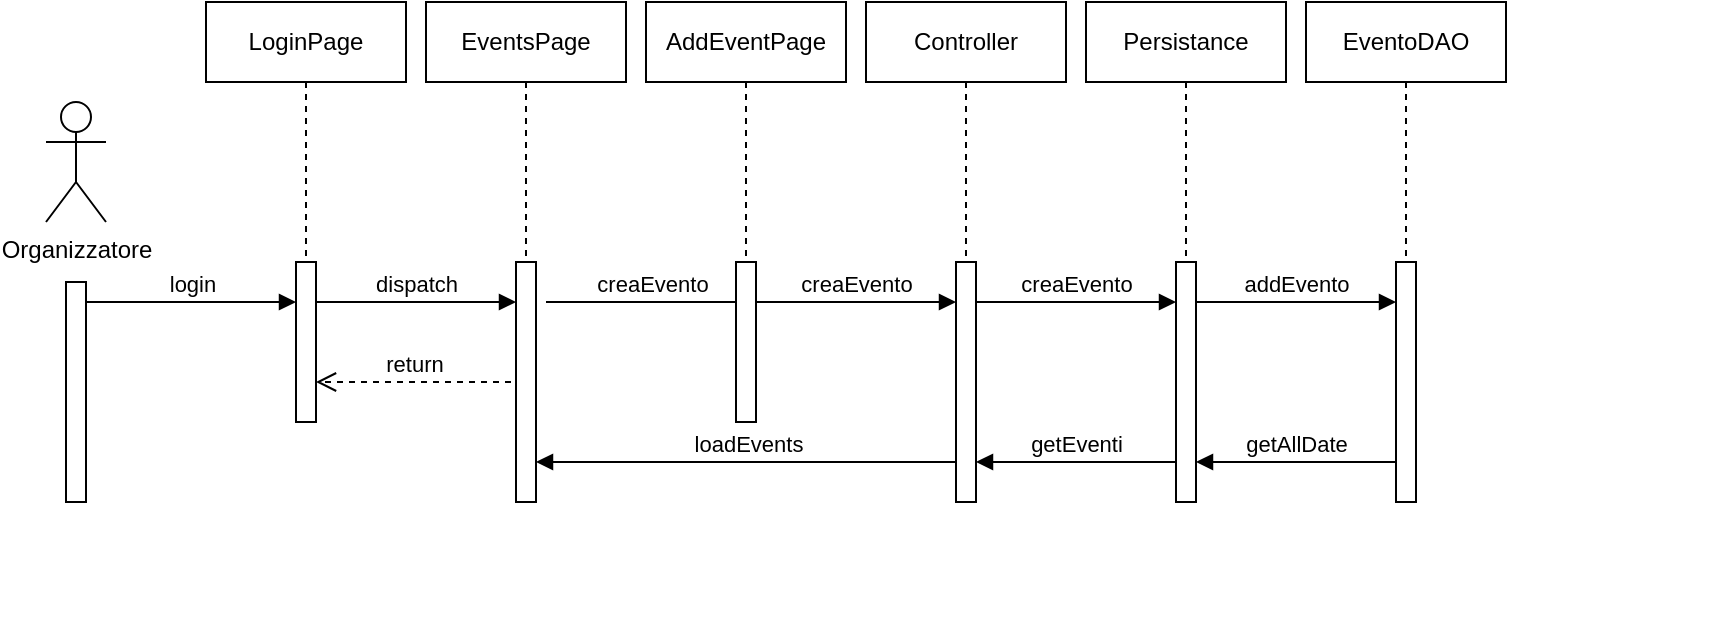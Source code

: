 <mxfile version="26.0.16">
  <diagram name="Page-1" id="_WNdZLd5jNZG4z9xJk0x">
    <mxGraphModel dx="1674" dy="836" grid="1" gridSize="10" guides="1" tooltips="1" connect="1" arrows="1" fold="1" page="1" pageScale="1" pageWidth="1169" pageHeight="827" math="0" shadow="0">
      <root>
        <mxCell id="0" />
        <mxCell id="1" parent="0" />
        <mxCell id="-OenLeJC5BA-6mcwm2Jt-36" value="" style="group" parent="1" vertex="1" connectable="0">
          <mxGeometry x="40" y="40" width="840" height="320" as="geometry" />
        </mxCell>
        <mxCell id="-OenLeJC5BA-6mcwm2Jt-2" value="Organizzatore&lt;div&gt;&lt;br&gt;&lt;/div&gt;" style="shape=umlActor;verticalLabelPosition=bottom;verticalAlign=top;html=1;" parent="-OenLeJC5BA-6mcwm2Jt-36" vertex="1">
          <mxGeometry y="50" width="30" height="60" as="geometry" />
        </mxCell>
        <mxCell id="-OenLeJC5BA-6mcwm2Jt-3" value="" style="html=1;points=[[0,0,0,0,5],[0,1,0,0,-5],[1,0,0,0,5],[1,1,0,0,-5]];perimeter=orthogonalPerimeter;outlineConnect=0;targetShapes=umlLifeline;portConstraint=eastwest;newEdgeStyle={&quot;curved&quot;:0,&quot;rounded&quot;:0};" parent="-OenLeJC5BA-6mcwm2Jt-36" vertex="1">
          <mxGeometry x="10" y="140" width="10" height="110" as="geometry" />
        </mxCell>
        <mxCell id="-OenLeJC5BA-6mcwm2Jt-4" value="login" style="html=1;verticalAlign=bottom;endArrow=block;edgeStyle=elbowEdgeStyle;elbow=vertical;curved=0;rounded=0;" parent="-OenLeJC5BA-6mcwm2Jt-36" edge="1">
          <mxGeometry x="-0.003" relative="1" as="geometry">
            <mxPoint x="20" y="150" as="sourcePoint" />
            <Array as="points">
              <mxPoint x="105" y="150" />
            </Array>
            <mxPoint x="125" y="150" as="targetPoint" />
            <mxPoint as="offset" />
          </mxGeometry>
        </mxCell>
        <mxCell id="-OenLeJC5BA-6mcwm2Jt-5" value="" style="group" parent="-OenLeJC5BA-6mcwm2Jt-36" vertex="1" connectable="0">
          <mxGeometry x="80" width="100" height="210" as="geometry" />
        </mxCell>
        <mxCell id="-OenLeJC5BA-6mcwm2Jt-6" value="LoginPage" style="shape=umlLifeline;perimeter=lifelinePerimeter;whiteSpace=wrap;html=1;container=0;dropTarget=0;collapsible=0;recursiveResize=0;outlineConnect=0;portConstraint=eastwest;newEdgeStyle={&quot;edgeStyle&quot;:&quot;elbowEdgeStyle&quot;,&quot;elbow&quot;:&quot;vertical&quot;,&quot;curved&quot;:0,&quot;rounded&quot;:0};" parent="-OenLeJC5BA-6mcwm2Jt-5" vertex="1">
          <mxGeometry width="100" height="210" as="geometry" />
        </mxCell>
        <mxCell id="-OenLeJC5BA-6mcwm2Jt-7" value="" style="html=1;points=[[0,0,0,0,5],[0,1,0,0,-5],[1,0,0,0,5],[1,1,0,0,-5]];perimeter=orthogonalPerimeter;outlineConnect=0;targetShapes=umlLifeline;portConstraint=eastwest;newEdgeStyle={&quot;curved&quot;:0,&quot;rounded&quot;:0};" parent="-OenLeJC5BA-6mcwm2Jt-5" vertex="1">
          <mxGeometry x="45" y="130" width="10" height="80" as="geometry" />
        </mxCell>
        <mxCell id="-OenLeJC5BA-6mcwm2Jt-8" value="return" style="html=1;verticalAlign=bottom;endArrow=open;dashed=1;endSize=8;curved=0;rounded=0;entryX=1.5;entryY=0.625;entryDx=0;entryDy=0;entryPerimeter=0;" parent="-OenLeJC5BA-6mcwm2Jt-5" edge="1">
          <mxGeometry relative="1" as="geometry">
            <mxPoint x="152.5" y="190" as="sourcePoint" />
            <mxPoint x="55" y="190" as="targetPoint" />
          </mxGeometry>
        </mxCell>
        <mxCell id="-OenLeJC5BA-6mcwm2Jt-9" value="dispatch" style="html=1;verticalAlign=bottom;endArrow=block;edgeStyle=elbowEdgeStyle;elbow=vertical;curved=0;rounded=0;" parent="-OenLeJC5BA-6mcwm2Jt-36" source="-OenLeJC5BA-6mcwm2Jt-7" target="-OenLeJC5BA-6mcwm2Jt-12" edge="1">
          <mxGeometry relative="1" as="geometry">
            <mxPoint x="140" y="150" as="sourcePoint" />
            <Array as="points">
              <mxPoint x="190" y="150" />
            </Array>
            <mxPoint x="230" y="150" as="targetPoint" />
          </mxGeometry>
        </mxCell>
        <mxCell id="-OenLeJC5BA-6mcwm2Jt-10" value="" style="group" parent="-OenLeJC5BA-6mcwm2Jt-36" vertex="1" connectable="0">
          <mxGeometry x="190" width="100" height="270" as="geometry" />
        </mxCell>
        <mxCell id="-OenLeJC5BA-6mcwm2Jt-11" value="EventsPage" style="shape=umlLifeline;perimeter=lifelinePerimeter;whiteSpace=wrap;html=1;container=0;dropTarget=0;collapsible=0;recursiveResize=0;outlineConnect=0;portConstraint=eastwest;newEdgeStyle={&quot;edgeStyle&quot;:&quot;elbowEdgeStyle&quot;,&quot;elbow&quot;:&quot;vertical&quot;,&quot;curved&quot;:0,&quot;rounded&quot;:0};" parent="-OenLeJC5BA-6mcwm2Jt-10" vertex="1">
          <mxGeometry width="100" height="210" as="geometry" />
        </mxCell>
        <mxCell id="-OenLeJC5BA-6mcwm2Jt-12" value="" style="html=1;points=[[0,0,0,0,5],[0,1,0,0,-5],[1,0,0,0,5],[1,1,0,0,-5]];perimeter=orthogonalPerimeter;outlineConnect=0;targetShapes=umlLifeline;portConstraint=eastwest;newEdgeStyle={&quot;curved&quot;:0,&quot;rounded&quot;:0};" parent="-OenLeJC5BA-6mcwm2Jt-10" vertex="1">
          <mxGeometry x="45" y="130" width="10" height="120" as="geometry" />
        </mxCell>
        <mxCell id="-OenLeJC5BA-6mcwm2Jt-13" value="creaEvento" style="html=1;verticalAlign=bottom;endArrow=block;edgeStyle=elbowEdgeStyle;elbow=vertical;curved=0;rounded=0;" parent="-OenLeJC5BA-6mcwm2Jt-36" edge="1">
          <mxGeometry x="-0.003" relative="1" as="geometry">
            <mxPoint x="250" y="150" as="sourcePoint" />
            <Array as="points">
              <mxPoint x="335" y="150" />
            </Array>
            <mxPoint x="355" y="150" as="targetPoint" />
            <mxPoint as="offset" />
          </mxGeometry>
        </mxCell>
        <mxCell id="-OenLeJC5BA-6mcwm2Jt-14" value="" style="group" parent="-OenLeJC5BA-6mcwm2Jt-36" vertex="1" connectable="0">
          <mxGeometry x="300" width="100" height="210" as="geometry" />
        </mxCell>
        <mxCell id="-OenLeJC5BA-6mcwm2Jt-15" value="AddEventPage" style="shape=umlLifeline;perimeter=lifelinePerimeter;whiteSpace=wrap;html=1;container=0;dropTarget=0;collapsible=0;recursiveResize=0;outlineConnect=0;portConstraint=eastwest;newEdgeStyle={&quot;edgeStyle&quot;:&quot;elbowEdgeStyle&quot;,&quot;elbow&quot;:&quot;vertical&quot;,&quot;curved&quot;:0,&quot;rounded&quot;:0};" parent="-OenLeJC5BA-6mcwm2Jt-14" vertex="1">
          <mxGeometry width="100" height="210" as="geometry" />
        </mxCell>
        <mxCell id="-OenLeJC5BA-6mcwm2Jt-16" value="" style="html=1;points=[[0,0,0,0,5],[0,1,0,0,-5],[1,0,0,0,5],[1,1,0,0,-5]];perimeter=orthogonalPerimeter;outlineConnect=0;targetShapes=umlLifeline;portConstraint=eastwest;newEdgeStyle={&quot;curved&quot;:0,&quot;rounded&quot;:0};" parent="-OenLeJC5BA-6mcwm2Jt-14" vertex="1">
          <mxGeometry x="45" y="130" width="10" height="80" as="geometry" />
        </mxCell>
        <mxCell id="-OenLeJC5BA-6mcwm2Jt-17" value="creaEvento" style="html=1;verticalAlign=bottom;endArrow=block;edgeStyle=elbowEdgeStyle;elbow=vertical;curved=0;rounded=0;" parent="-OenLeJC5BA-6mcwm2Jt-36" source="-OenLeJC5BA-6mcwm2Jt-16" target="-OenLeJC5BA-6mcwm2Jt-20" edge="1">
          <mxGeometry relative="1" as="geometry">
            <mxPoint x="360" y="150" as="sourcePoint" />
            <Array as="points">
              <mxPoint x="410" y="150" />
            </Array>
            <mxPoint x="450" y="150" as="targetPoint" />
            <mxPoint as="offset" />
          </mxGeometry>
        </mxCell>
        <mxCell id="-OenLeJC5BA-6mcwm2Jt-18" value="" style="group" parent="-OenLeJC5BA-6mcwm2Jt-36" vertex="1" connectable="0">
          <mxGeometry x="410" width="100" height="260" as="geometry" />
        </mxCell>
        <mxCell id="-OenLeJC5BA-6mcwm2Jt-19" value="Controller" style="shape=umlLifeline;perimeter=lifelinePerimeter;whiteSpace=wrap;html=1;container=0;dropTarget=0;collapsible=0;recursiveResize=0;outlineConnect=0;portConstraint=eastwest;newEdgeStyle={&quot;edgeStyle&quot;:&quot;elbowEdgeStyle&quot;,&quot;elbow&quot;:&quot;vertical&quot;,&quot;curved&quot;:0,&quot;rounded&quot;:0};" parent="-OenLeJC5BA-6mcwm2Jt-18" vertex="1">
          <mxGeometry width="100" height="210" as="geometry" />
        </mxCell>
        <mxCell id="-OenLeJC5BA-6mcwm2Jt-20" value="" style="html=1;points=[[0,0,0,0,5],[0,1,0,0,-5],[1,0,0,0,5],[1,1,0,0,-5]];perimeter=orthogonalPerimeter;outlineConnect=0;targetShapes=umlLifeline;portConstraint=eastwest;newEdgeStyle={&quot;curved&quot;:0,&quot;rounded&quot;:0};" parent="-OenLeJC5BA-6mcwm2Jt-18" vertex="1">
          <mxGeometry x="45" y="130" width="10" height="120" as="geometry" />
        </mxCell>
        <mxCell id="-OenLeJC5BA-6mcwm2Jt-25" value="" style="group" parent="-OenLeJC5BA-6mcwm2Jt-36" vertex="1" connectable="0">
          <mxGeometry x="520" width="100" height="280" as="geometry" />
        </mxCell>
        <mxCell id="-OenLeJC5BA-6mcwm2Jt-26" value="Persistance" style="shape=umlLifeline;perimeter=lifelinePerimeter;whiteSpace=wrap;html=1;container=0;dropTarget=0;collapsible=0;recursiveResize=0;outlineConnect=0;portConstraint=eastwest;newEdgeStyle={&quot;edgeStyle&quot;:&quot;elbowEdgeStyle&quot;,&quot;elbow&quot;:&quot;vertical&quot;,&quot;curved&quot;:0,&quot;rounded&quot;:0};" parent="-OenLeJC5BA-6mcwm2Jt-25" vertex="1">
          <mxGeometry width="100" height="210" as="geometry" />
        </mxCell>
        <mxCell id="-OenLeJC5BA-6mcwm2Jt-27" value="" style="html=1;points=[[0,0,0,0,5],[0,1,0,0,-5],[1,0,0,0,5],[1,1,0,0,-5]];perimeter=orthogonalPerimeter;outlineConnect=0;targetShapes=umlLifeline;portConstraint=eastwest;newEdgeStyle={&quot;curved&quot;:0,&quot;rounded&quot;:0};" parent="-OenLeJC5BA-6mcwm2Jt-25" vertex="1">
          <mxGeometry x="45" y="130" width="10" height="120" as="geometry" />
        </mxCell>
        <mxCell id="-OenLeJC5BA-6mcwm2Jt-28" value="creaEvento" style="html=1;verticalAlign=bottom;endArrow=block;edgeStyle=elbowEdgeStyle;elbow=vertical;curved=0;rounded=0;" parent="-OenLeJC5BA-6mcwm2Jt-25" edge="1">
          <mxGeometry relative="1" as="geometry">
            <mxPoint x="-55" y="150" as="sourcePoint" />
            <Array as="points">
              <mxPoint y="150" />
            </Array>
            <mxPoint x="45" y="150" as="targetPoint" />
          </mxGeometry>
        </mxCell>
        <mxCell id="-OenLeJC5BA-6mcwm2Jt-29" value="" style="group" parent="-OenLeJC5BA-6mcwm2Jt-36" vertex="1" connectable="0">
          <mxGeometry x="630" width="100" height="270" as="geometry" />
        </mxCell>
        <mxCell id="-OenLeJC5BA-6mcwm2Jt-30" value="EventoDAO" style="shape=umlLifeline;perimeter=lifelinePerimeter;whiteSpace=wrap;html=1;container=0;dropTarget=0;collapsible=0;recursiveResize=0;outlineConnect=0;portConstraint=eastwest;newEdgeStyle={&quot;edgeStyle&quot;:&quot;elbowEdgeStyle&quot;,&quot;elbow&quot;:&quot;vertical&quot;,&quot;curved&quot;:0,&quot;rounded&quot;:0};" parent="-OenLeJC5BA-6mcwm2Jt-29" vertex="1">
          <mxGeometry width="100" height="210" as="geometry" />
        </mxCell>
        <mxCell id="-OenLeJC5BA-6mcwm2Jt-31" value="" style="html=1;points=[[0,0,0,0,5],[0,1,0,0,-5],[1,0,0,0,5],[1,1,0,0,-5]];perimeter=orthogonalPerimeter;outlineConnect=0;targetShapes=umlLifeline;portConstraint=eastwest;newEdgeStyle={&quot;curved&quot;:0,&quot;rounded&quot;:0};" parent="-OenLeJC5BA-6mcwm2Jt-29" vertex="1">
          <mxGeometry x="45" y="130" width="10" height="120" as="geometry" />
        </mxCell>
        <mxCell id="-OenLeJC5BA-6mcwm2Jt-32" value="addEvento" style="html=1;verticalAlign=bottom;endArrow=block;edgeStyle=elbowEdgeStyle;elbow=vertical;curved=0;rounded=0;" parent="-OenLeJC5BA-6mcwm2Jt-29" edge="1">
          <mxGeometry relative="1" as="geometry">
            <mxPoint x="-55" y="150" as="sourcePoint" />
            <Array as="points">
              <mxPoint y="150" />
            </Array>
            <mxPoint x="45" y="150" as="targetPoint" />
          </mxGeometry>
        </mxCell>
        <mxCell id="-OenLeJC5BA-6mcwm2Jt-33" value="loadEvents" style="html=1;verticalAlign=bottom;endArrow=block;edgeStyle=elbowEdgeStyle;elbow=vertical;curved=0;rounded=0;" parent="-OenLeJC5BA-6mcwm2Jt-36" source="-OenLeJC5BA-6mcwm2Jt-20" target="-OenLeJC5BA-6mcwm2Jt-12" edge="1">
          <mxGeometry x="-0.003" relative="1" as="geometry">
            <mxPoint x="460" y="250" as="sourcePoint" />
            <Array as="points">
              <mxPoint x="350" y="230" />
            </Array>
            <mxPoint x="410" y="250" as="targetPoint" />
            <mxPoint as="offset" />
          </mxGeometry>
        </mxCell>
        <mxCell id="-OenLeJC5BA-6mcwm2Jt-34" value="getEventi" style="html=1;verticalAlign=bottom;endArrow=block;edgeStyle=elbowEdgeStyle;elbow=vertical;curved=0;rounded=0;" parent="-OenLeJC5BA-6mcwm2Jt-36" source="-OenLeJC5BA-6mcwm2Jt-27" target="-OenLeJC5BA-6mcwm2Jt-20" edge="1">
          <mxGeometry relative="1" as="geometry">
            <mxPoint x="475" y="160" as="sourcePoint" />
            <Array as="points">
              <mxPoint x="520" y="230" />
            </Array>
            <mxPoint x="575" y="160" as="targetPoint" />
          </mxGeometry>
        </mxCell>
        <mxCell id="-OenLeJC5BA-6mcwm2Jt-35" value="getAllDate" style="html=1;verticalAlign=bottom;endArrow=block;edgeStyle=elbowEdgeStyle;elbow=vertical;curved=0;rounded=0;" parent="-OenLeJC5BA-6mcwm2Jt-36" source="-OenLeJC5BA-6mcwm2Jt-31" target="-OenLeJC5BA-6mcwm2Jt-27" edge="1">
          <mxGeometry x="-0.003" relative="1" as="geometry">
            <mxPoint x="355" y="240" as="sourcePoint" />
            <Array as="points">
              <mxPoint x="630" y="230" />
            </Array>
            <mxPoint x="135" y="240" as="targetPoint" />
            <mxPoint as="offset" />
          </mxGeometry>
        </mxCell>
      </root>
    </mxGraphModel>
  </diagram>
</mxfile>

